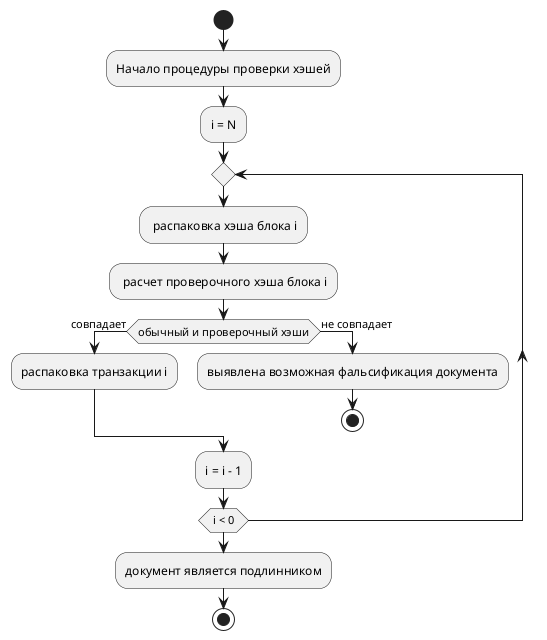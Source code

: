 @startuml
skinparam monochrome true

'title Верификация ПТД 

start

:Начало процедуры проверки хэшей;

:i = N;

repeat

: распаковка хэша блока i;

: расчет проверочного хэша блока i;

if (обычный и проверочный хэши) then (совпадает)

  :распаковка транзакции i;

else (не совпадает)

  :выявлена возможная фальсификация документа;
  stop

endif

:i = i - 1;

repeat while ( i < 0 )

:документ является подлинником;



stop
@enduml
